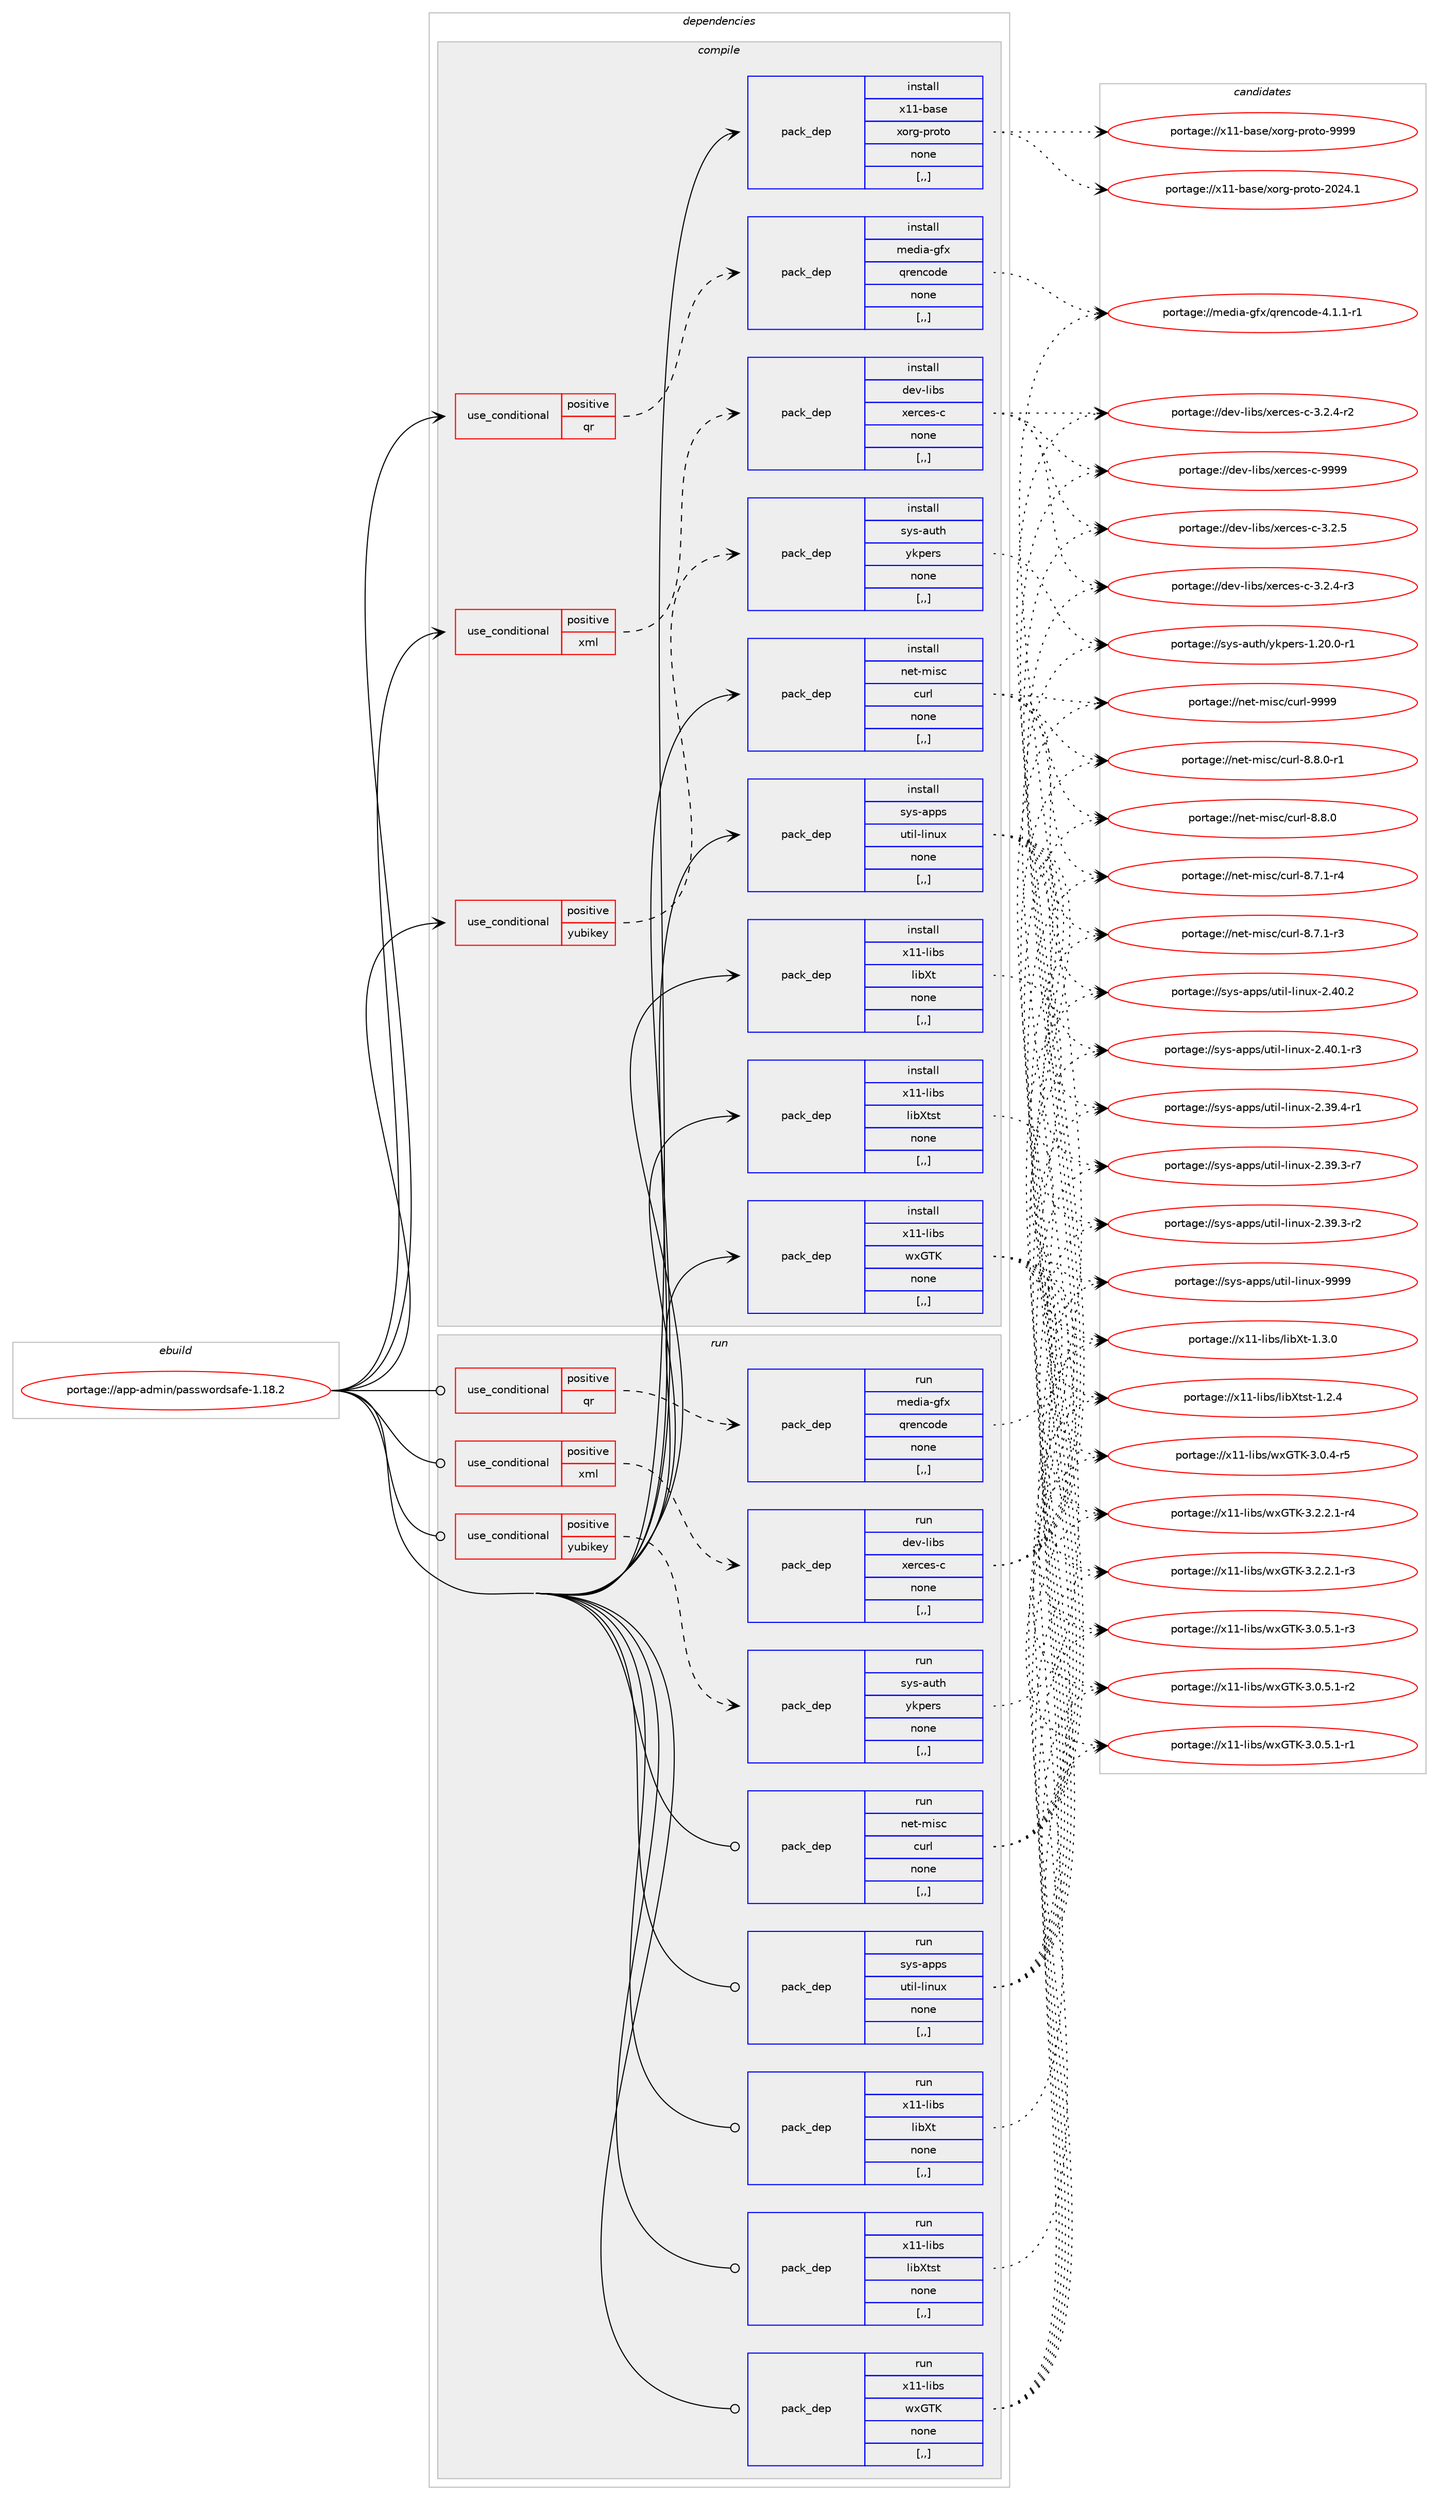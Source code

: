 digraph prolog {

# *************
# Graph options
# *************

newrank=true;
concentrate=true;
compound=true;
graph [rankdir=LR,fontname=Helvetica,fontsize=10,ranksep=1.5];#, ranksep=2.5, nodesep=0.2];
edge  [arrowhead=vee];
node  [fontname=Helvetica,fontsize=10];

# **********
# The ebuild
# **********

subgraph cluster_leftcol {
color=gray;
label=<<i>ebuild</i>>;
id [label="portage://app-admin/passwordsafe-1.18.2", color=red, width=4, href="../app-admin/passwordsafe-1.18.2.svg"];
}

# ****************
# The dependencies
# ****************

subgraph cluster_midcol {
color=gray;
label=<<i>dependencies</i>>;
subgraph cluster_compile {
fillcolor="#eeeeee";
style=filled;
label=<<i>compile</i>>;
subgraph cond735 {
dependency3450 [label=<<TABLE BORDER="0" CELLBORDER="1" CELLSPACING="0" CELLPADDING="4"><TR><TD ROWSPAN="3" CELLPADDING="10">use_conditional</TD></TR><TR><TD>positive</TD></TR><TR><TD>qr</TD></TR></TABLE>>, shape=none, color=red];
subgraph pack2702 {
dependency3451 [label=<<TABLE BORDER="0" CELLBORDER="1" CELLSPACING="0" CELLPADDING="4" WIDTH="220"><TR><TD ROWSPAN="6" CELLPADDING="30">pack_dep</TD></TR><TR><TD WIDTH="110">install</TD></TR><TR><TD>media-gfx</TD></TR><TR><TD>qrencode</TD></TR><TR><TD>none</TD></TR><TR><TD>[,,]</TD></TR></TABLE>>, shape=none, color=blue];
}
dependency3450:e -> dependency3451:w [weight=20,style="dashed",arrowhead="vee"];
}
id:e -> dependency3450:w [weight=20,style="solid",arrowhead="vee"];
subgraph cond736 {
dependency3452 [label=<<TABLE BORDER="0" CELLBORDER="1" CELLSPACING="0" CELLPADDING="4"><TR><TD ROWSPAN="3" CELLPADDING="10">use_conditional</TD></TR><TR><TD>positive</TD></TR><TR><TD>xml</TD></TR></TABLE>>, shape=none, color=red];
subgraph pack2703 {
dependency3453 [label=<<TABLE BORDER="0" CELLBORDER="1" CELLSPACING="0" CELLPADDING="4" WIDTH="220"><TR><TD ROWSPAN="6" CELLPADDING="30">pack_dep</TD></TR><TR><TD WIDTH="110">install</TD></TR><TR><TD>dev-libs</TD></TR><TR><TD>xerces-c</TD></TR><TR><TD>none</TD></TR><TR><TD>[,,]</TD></TR></TABLE>>, shape=none, color=blue];
}
dependency3452:e -> dependency3453:w [weight=20,style="dashed",arrowhead="vee"];
}
id:e -> dependency3452:w [weight=20,style="solid",arrowhead="vee"];
subgraph cond737 {
dependency3454 [label=<<TABLE BORDER="0" CELLBORDER="1" CELLSPACING="0" CELLPADDING="4"><TR><TD ROWSPAN="3" CELLPADDING="10">use_conditional</TD></TR><TR><TD>positive</TD></TR><TR><TD>yubikey</TD></TR></TABLE>>, shape=none, color=red];
subgraph pack2704 {
dependency3455 [label=<<TABLE BORDER="0" CELLBORDER="1" CELLSPACING="0" CELLPADDING="4" WIDTH="220"><TR><TD ROWSPAN="6" CELLPADDING="30">pack_dep</TD></TR><TR><TD WIDTH="110">install</TD></TR><TR><TD>sys-auth</TD></TR><TR><TD>ykpers</TD></TR><TR><TD>none</TD></TR><TR><TD>[,,]</TD></TR></TABLE>>, shape=none, color=blue];
}
dependency3454:e -> dependency3455:w [weight=20,style="dashed",arrowhead="vee"];
}
id:e -> dependency3454:w [weight=20,style="solid",arrowhead="vee"];
subgraph pack2705 {
dependency3456 [label=<<TABLE BORDER="0" CELLBORDER="1" CELLSPACING="0" CELLPADDING="4" WIDTH="220"><TR><TD ROWSPAN="6" CELLPADDING="30">pack_dep</TD></TR><TR><TD WIDTH="110">install</TD></TR><TR><TD>net-misc</TD></TR><TR><TD>curl</TD></TR><TR><TD>none</TD></TR><TR><TD>[,,]</TD></TR></TABLE>>, shape=none, color=blue];
}
id:e -> dependency3456:w [weight=20,style="solid",arrowhead="vee"];
subgraph pack2706 {
dependency3457 [label=<<TABLE BORDER="0" CELLBORDER="1" CELLSPACING="0" CELLPADDING="4" WIDTH="220"><TR><TD ROWSPAN="6" CELLPADDING="30">pack_dep</TD></TR><TR><TD WIDTH="110">install</TD></TR><TR><TD>sys-apps</TD></TR><TR><TD>util-linux</TD></TR><TR><TD>none</TD></TR><TR><TD>[,,]</TD></TR></TABLE>>, shape=none, color=blue];
}
id:e -> dependency3457:w [weight=20,style="solid",arrowhead="vee"];
subgraph pack2707 {
dependency3458 [label=<<TABLE BORDER="0" CELLBORDER="1" CELLSPACING="0" CELLPADDING="4" WIDTH="220"><TR><TD ROWSPAN="6" CELLPADDING="30">pack_dep</TD></TR><TR><TD WIDTH="110">install</TD></TR><TR><TD>x11-base</TD></TR><TR><TD>xorg-proto</TD></TR><TR><TD>none</TD></TR><TR><TD>[,,]</TD></TR></TABLE>>, shape=none, color=blue];
}
id:e -> dependency3458:w [weight=20,style="solid",arrowhead="vee"];
subgraph pack2708 {
dependency3459 [label=<<TABLE BORDER="0" CELLBORDER="1" CELLSPACING="0" CELLPADDING="4" WIDTH="220"><TR><TD ROWSPAN="6" CELLPADDING="30">pack_dep</TD></TR><TR><TD WIDTH="110">install</TD></TR><TR><TD>x11-libs</TD></TR><TR><TD>libXt</TD></TR><TR><TD>none</TD></TR><TR><TD>[,,]</TD></TR></TABLE>>, shape=none, color=blue];
}
id:e -> dependency3459:w [weight=20,style="solid",arrowhead="vee"];
subgraph pack2709 {
dependency3460 [label=<<TABLE BORDER="0" CELLBORDER="1" CELLSPACING="0" CELLPADDING="4" WIDTH="220"><TR><TD ROWSPAN="6" CELLPADDING="30">pack_dep</TD></TR><TR><TD WIDTH="110">install</TD></TR><TR><TD>x11-libs</TD></TR><TR><TD>libXtst</TD></TR><TR><TD>none</TD></TR><TR><TD>[,,]</TD></TR></TABLE>>, shape=none, color=blue];
}
id:e -> dependency3460:w [weight=20,style="solid",arrowhead="vee"];
subgraph pack2710 {
dependency3461 [label=<<TABLE BORDER="0" CELLBORDER="1" CELLSPACING="0" CELLPADDING="4" WIDTH="220"><TR><TD ROWSPAN="6" CELLPADDING="30">pack_dep</TD></TR><TR><TD WIDTH="110">install</TD></TR><TR><TD>x11-libs</TD></TR><TR><TD>wxGTK</TD></TR><TR><TD>none</TD></TR><TR><TD>[,,]</TD></TR></TABLE>>, shape=none, color=blue];
}
id:e -> dependency3461:w [weight=20,style="solid",arrowhead="vee"];
}
subgraph cluster_compileandrun {
fillcolor="#eeeeee";
style=filled;
label=<<i>compile and run</i>>;
}
subgraph cluster_run {
fillcolor="#eeeeee";
style=filled;
label=<<i>run</i>>;
subgraph cond738 {
dependency3462 [label=<<TABLE BORDER="0" CELLBORDER="1" CELLSPACING="0" CELLPADDING="4"><TR><TD ROWSPAN="3" CELLPADDING="10">use_conditional</TD></TR><TR><TD>positive</TD></TR><TR><TD>qr</TD></TR></TABLE>>, shape=none, color=red];
subgraph pack2711 {
dependency3463 [label=<<TABLE BORDER="0" CELLBORDER="1" CELLSPACING="0" CELLPADDING="4" WIDTH="220"><TR><TD ROWSPAN="6" CELLPADDING="30">pack_dep</TD></TR><TR><TD WIDTH="110">run</TD></TR><TR><TD>media-gfx</TD></TR><TR><TD>qrencode</TD></TR><TR><TD>none</TD></TR><TR><TD>[,,]</TD></TR></TABLE>>, shape=none, color=blue];
}
dependency3462:e -> dependency3463:w [weight=20,style="dashed",arrowhead="vee"];
}
id:e -> dependency3462:w [weight=20,style="solid",arrowhead="odot"];
subgraph cond739 {
dependency3464 [label=<<TABLE BORDER="0" CELLBORDER="1" CELLSPACING="0" CELLPADDING="4"><TR><TD ROWSPAN="3" CELLPADDING="10">use_conditional</TD></TR><TR><TD>positive</TD></TR><TR><TD>xml</TD></TR></TABLE>>, shape=none, color=red];
subgraph pack2712 {
dependency3465 [label=<<TABLE BORDER="0" CELLBORDER="1" CELLSPACING="0" CELLPADDING="4" WIDTH="220"><TR><TD ROWSPAN="6" CELLPADDING="30">pack_dep</TD></TR><TR><TD WIDTH="110">run</TD></TR><TR><TD>dev-libs</TD></TR><TR><TD>xerces-c</TD></TR><TR><TD>none</TD></TR><TR><TD>[,,]</TD></TR></TABLE>>, shape=none, color=blue];
}
dependency3464:e -> dependency3465:w [weight=20,style="dashed",arrowhead="vee"];
}
id:e -> dependency3464:w [weight=20,style="solid",arrowhead="odot"];
subgraph cond740 {
dependency3466 [label=<<TABLE BORDER="0" CELLBORDER="1" CELLSPACING="0" CELLPADDING="4"><TR><TD ROWSPAN="3" CELLPADDING="10">use_conditional</TD></TR><TR><TD>positive</TD></TR><TR><TD>yubikey</TD></TR></TABLE>>, shape=none, color=red];
subgraph pack2713 {
dependency3467 [label=<<TABLE BORDER="0" CELLBORDER="1" CELLSPACING="0" CELLPADDING="4" WIDTH="220"><TR><TD ROWSPAN="6" CELLPADDING="30">pack_dep</TD></TR><TR><TD WIDTH="110">run</TD></TR><TR><TD>sys-auth</TD></TR><TR><TD>ykpers</TD></TR><TR><TD>none</TD></TR><TR><TD>[,,]</TD></TR></TABLE>>, shape=none, color=blue];
}
dependency3466:e -> dependency3467:w [weight=20,style="dashed",arrowhead="vee"];
}
id:e -> dependency3466:w [weight=20,style="solid",arrowhead="odot"];
subgraph pack2714 {
dependency3468 [label=<<TABLE BORDER="0" CELLBORDER="1" CELLSPACING="0" CELLPADDING="4" WIDTH="220"><TR><TD ROWSPAN="6" CELLPADDING="30">pack_dep</TD></TR><TR><TD WIDTH="110">run</TD></TR><TR><TD>net-misc</TD></TR><TR><TD>curl</TD></TR><TR><TD>none</TD></TR><TR><TD>[,,]</TD></TR></TABLE>>, shape=none, color=blue];
}
id:e -> dependency3468:w [weight=20,style="solid",arrowhead="odot"];
subgraph pack2715 {
dependency3469 [label=<<TABLE BORDER="0" CELLBORDER="1" CELLSPACING="0" CELLPADDING="4" WIDTH="220"><TR><TD ROWSPAN="6" CELLPADDING="30">pack_dep</TD></TR><TR><TD WIDTH="110">run</TD></TR><TR><TD>sys-apps</TD></TR><TR><TD>util-linux</TD></TR><TR><TD>none</TD></TR><TR><TD>[,,]</TD></TR></TABLE>>, shape=none, color=blue];
}
id:e -> dependency3469:w [weight=20,style="solid",arrowhead="odot"];
subgraph pack2716 {
dependency3470 [label=<<TABLE BORDER="0" CELLBORDER="1" CELLSPACING="0" CELLPADDING="4" WIDTH="220"><TR><TD ROWSPAN="6" CELLPADDING="30">pack_dep</TD></TR><TR><TD WIDTH="110">run</TD></TR><TR><TD>x11-libs</TD></TR><TR><TD>libXt</TD></TR><TR><TD>none</TD></TR><TR><TD>[,,]</TD></TR></TABLE>>, shape=none, color=blue];
}
id:e -> dependency3470:w [weight=20,style="solid",arrowhead="odot"];
subgraph pack2717 {
dependency3471 [label=<<TABLE BORDER="0" CELLBORDER="1" CELLSPACING="0" CELLPADDING="4" WIDTH="220"><TR><TD ROWSPAN="6" CELLPADDING="30">pack_dep</TD></TR><TR><TD WIDTH="110">run</TD></TR><TR><TD>x11-libs</TD></TR><TR><TD>libXtst</TD></TR><TR><TD>none</TD></TR><TR><TD>[,,]</TD></TR></TABLE>>, shape=none, color=blue];
}
id:e -> dependency3471:w [weight=20,style="solid",arrowhead="odot"];
subgraph pack2718 {
dependency3472 [label=<<TABLE BORDER="0" CELLBORDER="1" CELLSPACING="0" CELLPADDING="4" WIDTH="220"><TR><TD ROWSPAN="6" CELLPADDING="30">pack_dep</TD></TR><TR><TD WIDTH="110">run</TD></TR><TR><TD>x11-libs</TD></TR><TR><TD>wxGTK</TD></TR><TR><TD>none</TD></TR><TR><TD>[,,]</TD></TR></TABLE>>, shape=none, color=blue];
}
id:e -> dependency3472:w [weight=20,style="solid",arrowhead="odot"];
}
}

# **************
# The candidates
# **************

subgraph cluster_choices {
rank=same;
color=gray;
label=<<i>candidates</i>>;

subgraph choice2702 {
color=black;
nodesep=1;
choice109101100105974510310212047113114101110991111001014552464946494511449 [label="portage://media-gfx/qrencode-4.1.1-r1", color=red, width=4,href="../media-gfx/qrencode-4.1.1-r1.svg"];
dependency3451:e -> choice109101100105974510310212047113114101110991111001014552464946494511449:w [style=dotted,weight="100"];
}
subgraph choice2703 {
color=black;
nodesep=1;
choice1001011184510810598115471201011149910111545994557575757 [label="portage://dev-libs/xerces-c-9999", color=red, width=4,href="../dev-libs/xerces-c-9999.svg"];
choice100101118451081059811547120101114991011154599455146504653 [label="portage://dev-libs/xerces-c-3.2.5", color=red, width=4,href="../dev-libs/xerces-c-3.2.5.svg"];
choice1001011184510810598115471201011149910111545994551465046524511451 [label="portage://dev-libs/xerces-c-3.2.4-r3", color=red, width=4,href="../dev-libs/xerces-c-3.2.4-r3.svg"];
choice1001011184510810598115471201011149910111545994551465046524511450 [label="portage://dev-libs/xerces-c-3.2.4-r2", color=red, width=4,href="../dev-libs/xerces-c-3.2.4-r2.svg"];
dependency3453:e -> choice1001011184510810598115471201011149910111545994557575757:w [style=dotted,weight="100"];
dependency3453:e -> choice100101118451081059811547120101114991011154599455146504653:w [style=dotted,weight="100"];
dependency3453:e -> choice1001011184510810598115471201011149910111545994551465046524511451:w [style=dotted,weight="100"];
dependency3453:e -> choice1001011184510810598115471201011149910111545994551465046524511450:w [style=dotted,weight="100"];
}
subgraph choice2704 {
color=black;
nodesep=1;
choice115121115459711711610447121107112101114115454946504846484511449 [label="portage://sys-auth/ykpers-1.20.0-r1", color=red, width=4,href="../sys-auth/ykpers-1.20.0-r1.svg"];
dependency3455:e -> choice115121115459711711610447121107112101114115454946504846484511449:w [style=dotted,weight="100"];
}
subgraph choice2705 {
color=black;
nodesep=1;
choice110101116451091051159947991171141084557575757 [label="portage://net-misc/curl-9999", color=red, width=4,href="../net-misc/curl-9999.svg"];
choice110101116451091051159947991171141084556465646484511449 [label="portage://net-misc/curl-8.8.0-r1", color=red, width=4,href="../net-misc/curl-8.8.0-r1.svg"];
choice11010111645109105115994799117114108455646564648 [label="portage://net-misc/curl-8.8.0", color=red, width=4,href="../net-misc/curl-8.8.0.svg"];
choice110101116451091051159947991171141084556465546494511452 [label="portage://net-misc/curl-8.7.1-r4", color=red, width=4,href="../net-misc/curl-8.7.1-r4.svg"];
choice110101116451091051159947991171141084556465546494511451 [label="portage://net-misc/curl-8.7.1-r3", color=red, width=4,href="../net-misc/curl-8.7.1-r3.svg"];
dependency3456:e -> choice110101116451091051159947991171141084557575757:w [style=dotted,weight="100"];
dependency3456:e -> choice110101116451091051159947991171141084556465646484511449:w [style=dotted,weight="100"];
dependency3456:e -> choice11010111645109105115994799117114108455646564648:w [style=dotted,weight="100"];
dependency3456:e -> choice110101116451091051159947991171141084556465546494511452:w [style=dotted,weight="100"];
dependency3456:e -> choice110101116451091051159947991171141084556465546494511451:w [style=dotted,weight="100"];
}
subgraph choice2706 {
color=black;
nodesep=1;
choice115121115459711211211547117116105108451081051101171204557575757 [label="portage://sys-apps/util-linux-9999", color=red, width=4,href="../sys-apps/util-linux-9999.svg"];
choice1151211154597112112115471171161051084510810511011712045504652484650 [label="portage://sys-apps/util-linux-2.40.2", color=red, width=4,href="../sys-apps/util-linux-2.40.2.svg"];
choice11512111545971121121154711711610510845108105110117120455046524846494511451 [label="portage://sys-apps/util-linux-2.40.1-r3", color=red, width=4,href="../sys-apps/util-linux-2.40.1-r3.svg"];
choice11512111545971121121154711711610510845108105110117120455046515746524511449 [label="portage://sys-apps/util-linux-2.39.4-r1", color=red, width=4,href="../sys-apps/util-linux-2.39.4-r1.svg"];
choice11512111545971121121154711711610510845108105110117120455046515746514511455 [label="portage://sys-apps/util-linux-2.39.3-r7", color=red, width=4,href="../sys-apps/util-linux-2.39.3-r7.svg"];
choice11512111545971121121154711711610510845108105110117120455046515746514511450 [label="portage://sys-apps/util-linux-2.39.3-r2", color=red, width=4,href="../sys-apps/util-linux-2.39.3-r2.svg"];
dependency3457:e -> choice115121115459711211211547117116105108451081051101171204557575757:w [style=dotted,weight="100"];
dependency3457:e -> choice1151211154597112112115471171161051084510810511011712045504652484650:w [style=dotted,weight="100"];
dependency3457:e -> choice11512111545971121121154711711610510845108105110117120455046524846494511451:w [style=dotted,weight="100"];
dependency3457:e -> choice11512111545971121121154711711610510845108105110117120455046515746524511449:w [style=dotted,weight="100"];
dependency3457:e -> choice11512111545971121121154711711610510845108105110117120455046515746514511455:w [style=dotted,weight="100"];
dependency3457:e -> choice11512111545971121121154711711610510845108105110117120455046515746514511450:w [style=dotted,weight="100"];
}
subgraph choice2707 {
color=black;
nodesep=1;
choice120494945989711510147120111114103451121141111161114557575757 [label="portage://x11-base/xorg-proto-9999", color=red, width=4,href="../x11-base/xorg-proto-9999.svg"];
choice1204949459897115101471201111141034511211411111611145504850524649 [label="portage://x11-base/xorg-proto-2024.1", color=red, width=4,href="../x11-base/xorg-proto-2024.1.svg"];
dependency3458:e -> choice120494945989711510147120111114103451121141111161114557575757:w [style=dotted,weight="100"];
dependency3458:e -> choice1204949459897115101471201111141034511211411111611145504850524649:w [style=dotted,weight="100"];
}
subgraph choice2708 {
color=black;
nodesep=1;
choice12049494510810598115471081059888116454946514648 [label="portage://x11-libs/libXt-1.3.0", color=red, width=4,href="../x11-libs/libXt-1.3.0.svg"];
dependency3459:e -> choice12049494510810598115471081059888116454946514648:w [style=dotted,weight="100"];
}
subgraph choice2709 {
color=black;
nodesep=1;
choice12049494510810598115471081059888116115116454946504652 [label="portage://x11-libs/libXtst-1.2.4", color=red, width=4,href="../x11-libs/libXtst-1.2.4.svg"];
dependency3460:e -> choice12049494510810598115471081059888116115116454946504652:w [style=dotted,weight="100"];
}
subgraph choice2710 {
color=black;
nodesep=1;
choice120494945108105981154711912071847545514650465046494511452 [label="portage://x11-libs/wxGTK-3.2.2.1-r4", color=red, width=4,href="../x11-libs/wxGTK-3.2.2.1-r4.svg"];
choice120494945108105981154711912071847545514650465046494511451 [label="portage://x11-libs/wxGTK-3.2.2.1-r3", color=red, width=4,href="../x11-libs/wxGTK-3.2.2.1-r3.svg"];
choice120494945108105981154711912071847545514648465346494511451 [label="portage://x11-libs/wxGTK-3.0.5.1-r3", color=red, width=4,href="../x11-libs/wxGTK-3.0.5.1-r3.svg"];
choice120494945108105981154711912071847545514648465346494511450 [label="portage://x11-libs/wxGTK-3.0.5.1-r2", color=red, width=4,href="../x11-libs/wxGTK-3.0.5.1-r2.svg"];
choice120494945108105981154711912071847545514648465346494511449 [label="portage://x11-libs/wxGTK-3.0.5.1-r1", color=red, width=4,href="../x11-libs/wxGTK-3.0.5.1-r1.svg"];
choice12049494510810598115471191207184754551464846524511453 [label="portage://x11-libs/wxGTK-3.0.4-r5", color=red, width=4,href="../x11-libs/wxGTK-3.0.4-r5.svg"];
dependency3461:e -> choice120494945108105981154711912071847545514650465046494511452:w [style=dotted,weight="100"];
dependency3461:e -> choice120494945108105981154711912071847545514650465046494511451:w [style=dotted,weight="100"];
dependency3461:e -> choice120494945108105981154711912071847545514648465346494511451:w [style=dotted,weight="100"];
dependency3461:e -> choice120494945108105981154711912071847545514648465346494511450:w [style=dotted,weight="100"];
dependency3461:e -> choice120494945108105981154711912071847545514648465346494511449:w [style=dotted,weight="100"];
dependency3461:e -> choice12049494510810598115471191207184754551464846524511453:w [style=dotted,weight="100"];
}
subgraph choice2711 {
color=black;
nodesep=1;
choice109101100105974510310212047113114101110991111001014552464946494511449 [label="portage://media-gfx/qrencode-4.1.1-r1", color=red, width=4,href="../media-gfx/qrencode-4.1.1-r1.svg"];
dependency3463:e -> choice109101100105974510310212047113114101110991111001014552464946494511449:w [style=dotted,weight="100"];
}
subgraph choice2712 {
color=black;
nodesep=1;
choice1001011184510810598115471201011149910111545994557575757 [label="portage://dev-libs/xerces-c-9999", color=red, width=4,href="../dev-libs/xerces-c-9999.svg"];
choice100101118451081059811547120101114991011154599455146504653 [label="portage://dev-libs/xerces-c-3.2.5", color=red, width=4,href="../dev-libs/xerces-c-3.2.5.svg"];
choice1001011184510810598115471201011149910111545994551465046524511451 [label="portage://dev-libs/xerces-c-3.2.4-r3", color=red, width=4,href="../dev-libs/xerces-c-3.2.4-r3.svg"];
choice1001011184510810598115471201011149910111545994551465046524511450 [label="portage://dev-libs/xerces-c-3.2.4-r2", color=red, width=4,href="../dev-libs/xerces-c-3.2.4-r2.svg"];
dependency3465:e -> choice1001011184510810598115471201011149910111545994557575757:w [style=dotted,weight="100"];
dependency3465:e -> choice100101118451081059811547120101114991011154599455146504653:w [style=dotted,weight="100"];
dependency3465:e -> choice1001011184510810598115471201011149910111545994551465046524511451:w [style=dotted,weight="100"];
dependency3465:e -> choice1001011184510810598115471201011149910111545994551465046524511450:w [style=dotted,weight="100"];
}
subgraph choice2713 {
color=black;
nodesep=1;
choice115121115459711711610447121107112101114115454946504846484511449 [label="portage://sys-auth/ykpers-1.20.0-r1", color=red, width=4,href="../sys-auth/ykpers-1.20.0-r1.svg"];
dependency3467:e -> choice115121115459711711610447121107112101114115454946504846484511449:w [style=dotted,weight="100"];
}
subgraph choice2714 {
color=black;
nodesep=1;
choice110101116451091051159947991171141084557575757 [label="portage://net-misc/curl-9999", color=red, width=4,href="../net-misc/curl-9999.svg"];
choice110101116451091051159947991171141084556465646484511449 [label="portage://net-misc/curl-8.8.0-r1", color=red, width=4,href="../net-misc/curl-8.8.0-r1.svg"];
choice11010111645109105115994799117114108455646564648 [label="portage://net-misc/curl-8.8.0", color=red, width=4,href="../net-misc/curl-8.8.0.svg"];
choice110101116451091051159947991171141084556465546494511452 [label="portage://net-misc/curl-8.7.1-r4", color=red, width=4,href="../net-misc/curl-8.7.1-r4.svg"];
choice110101116451091051159947991171141084556465546494511451 [label="portage://net-misc/curl-8.7.1-r3", color=red, width=4,href="../net-misc/curl-8.7.1-r3.svg"];
dependency3468:e -> choice110101116451091051159947991171141084557575757:w [style=dotted,weight="100"];
dependency3468:e -> choice110101116451091051159947991171141084556465646484511449:w [style=dotted,weight="100"];
dependency3468:e -> choice11010111645109105115994799117114108455646564648:w [style=dotted,weight="100"];
dependency3468:e -> choice110101116451091051159947991171141084556465546494511452:w [style=dotted,weight="100"];
dependency3468:e -> choice110101116451091051159947991171141084556465546494511451:w [style=dotted,weight="100"];
}
subgraph choice2715 {
color=black;
nodesep=1;
choice115121115459711211211547117116105108451081051101171204557575757 [label="portage://sys-apps/util-linux-9999", color=red, width=4,href="../sys-apps/util-linux-9999.svg"];
choice1151211154597112112115471171161051084510810511011712045504652484650 [label="portage://sys-apps/util-linux-2.40.2", color=red, width=4,href="../sys-apps/util-linux-2.40.2.svg"];
choice11512111545971121121154711711610510845108105110117120455046524846494511451 [label="portage://sys-apps/util-linux-2.40.1-r3", color=red, width=4,href="../sys-apps/util-linux-2.40.1-r3.svg"];
choice11512111545971121121154711711610510845108105110117120455046515746524511449 [label="portage://sys-apps/util-linux-2.39.4-r1", color=red, width=4,href="../sys-apps/util-linux-2.39.4-r1.svg"];
choice11512111545971121121154711711610510845108105110117120455046515746514511455 [label="portage://sys-apps/util-linux-2.39.3-r7", color=red, width=4,href="../sys-apps/util-linux-2.39.3-r7.svg"];
choice11512111545971121121154711711610510845108105110117120455046515746514511450 [label="portage://sys-apps/util-linux-2.39.3-r2", color=red, width=4,href="../sys-apps/util-linux-2.39.3-r2.svg"];
dependency3469:e -> choice115121115459711211211547117116105108451081051101171204557575757:w [style=dotted,weight="100"];
dependency3469:e -> choice1151211154597112112115471171161051084510810511011712045504652484650:w [style=dotted,weight="100"];
dependency3469:e -> choice11512111545971121121154711711610510845108105110117120455046524846494511451:w [style=dotted,weight="100"];
dependency3469:e -> choice11512111545971121121154711711610510845108105110117120455046515746524511449:w [style=dotted,weight="100"];
dependency3469:e -> choice11512111545971121121154711711610510845108105110117120455046515746514511455:w [style=dotted,weight="100"];
dependency3469:e -> choice11512111545971121121154711711610510845108105110117120455046515746514511450:w [style=dotted,weight="100"];
}
subgraph choice2716 {
color=black;
nodesep=1;
choice12049494510810598115471081059888116454946514648 [label="portage://x11-libs/libXt-1.3.0", color=red, width=4,href="../x11-libs/libXt-1.3.0.svg"];
dependency3470:e -> choice12049494510810598115471081059888116454946514648:w [style=dotted,weight="100"];
}
subgraph choice2717 {
color=black;
nodesep=1;
choice12049494510810598115471081059888116115116454946504652 [label="portage://x11-libs/libXtst-1.2.4", color=red, width=4,href="../x11-libs/libXtst-1.2.4.svg"];
dependency3471:e -> choice12049494510810598115471081059888116115116454946504652:w [style=dotted,weight="100"];
}
subgraph choice2718 {
color=black;
nodesep=1;
choice120494945108105981154711912071847545514650465046494511452 [label="portage://x11-libs/wxGTK-3.2.2.1-r4", color=red, width=4,href="../x11-libs/wxGTK-3.2.2.1-r4.svg"];
choice120494945108105981154711912071847545514650465046494511451 [label="portage://x11-libs/wxGTK-3.2.2.1-r3", color=red, width=4,href="../x11-libs/wxGTK-3.2.2.1-r3.svg"];
choice120494945108105981154711912071847545514648465346494511451 [label="portage://x11-libs/wxGTK-3.0.5.1-r3", color=red, width=4,href="../x11-libs/wxGTK-3.0.5.1-r3.svg"];
choice120494945108105981154711912071847545514648465346494511450 [label="portage://x11-libs/wxGTK-3.0.5.1-r2", color=red, width=4,href="../x11-libs/wxGTK-3.0.5.1-r2.svg"];
choice120494945108105981154711912071847545514648465346494511449 [label="portage://x11-libs/wxGTK-3.0.5.1-r1", color=red, width=4,href="../x11-libs/wxGTK-3.0.5.1-r1.svg"];
choice12049494510810598115471191207184754551464846524511453 [label="portage://x11-libs/wxGTK-3.0.4-r5", color=red, width=4,href="../x11-libs/wxGTK-3.0.4-r5.svg"];
dependency3472:e -> choice120494945108105981154711912071847545514650465046494511452:w [style=dotted,weight="100"];
dependency3472:e -> choice120494945108105981154711912071847545514650465046494511451:w [style=dotted,weight="100"];
dependency3472:e -> choice120494945108105981154711912071847545514648465346494511451:w [style=dotted,weight="100"];
dependency3472:e -> choice120494945108105981154711912071847545514648465346494511450:w [style=dotted,weight="100"];
dependency3472:e -> choice120494945108105981154711912071847545514648465346494511449:w [style=dotted,weight="100"];
dependency3472:e -> choice12049494510810598115471191207184754551464846524511453:w [style=dotted,weight="100"];
}
}

}
